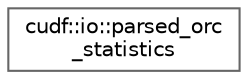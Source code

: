 digraph "类继承关系图"
{
 // LATEX_PDF_SIZE
  bgcolor="transparent";
  edge [fontname=Helvetica,fontsize=10,labelfontname=Helvetica,labelfontsize=10];
  node [fontname=Helvetica,fontsize=10,shape=box,height=0.2,width=0.4];
  rankdir="LR";
  Node0 [id="Node000000",label="cudf::io::parsed_orc\l_statistics",height=0.2,width=0.4,color="grey40", fillcolor="white", style="filled",URL="$structcudf_1_1io_1_1parsed__orc__statistics.html",tooltip="Holds column names and parsed file-level and stripe-level statistics."];
}
